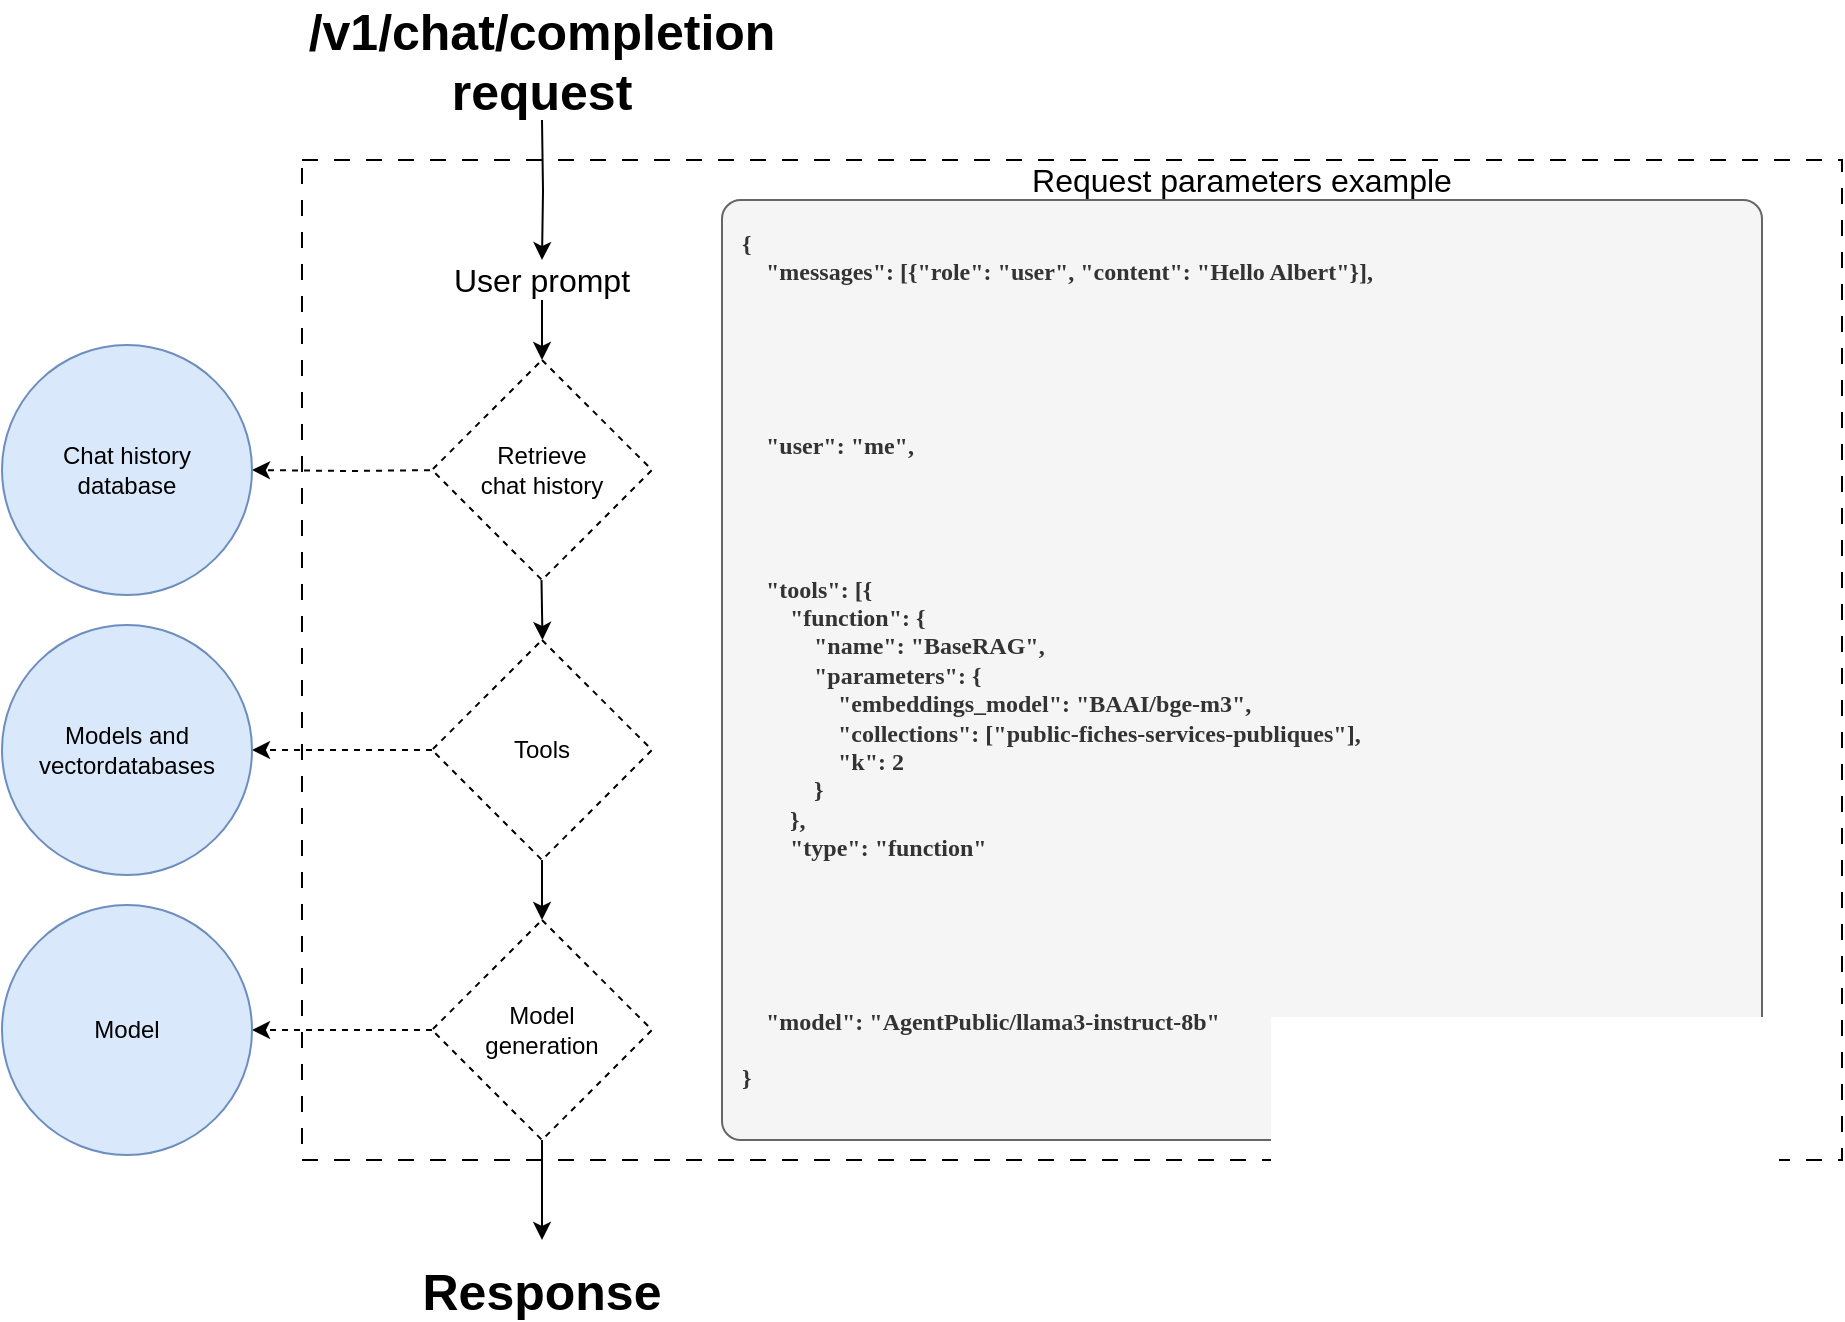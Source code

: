 <mxfile version="24.7.1" type="device">
  <diagram name="Page-1" id="xzWM6LuqtwI0afCQ_9PF">
    <mxGraphModel dx="1193" dy="1927" grid="1" gridSize="10" guides="1" tooltips="1" connect="1" arrows="1" fold="1" page="1" pageScale="1" pageWidth="827" pageHeight="1169" math="0" shadow="0">
      <root>
        <mxCell id="0" />
        <mxCell id="1" parent="0" />
        <mxCell id="ijq4nxJht9nwM7lDfUeJ-22" value="" style="rounded=0;whiteSpace=wrap;html=1;dashed=1;dashPattern=8 8;fillColor=none;" vertex="1" parent="1">
          <mxGeometry x="360" y="10" width="770" height="500" as="geometry" />
        </mxCell>
        <mxCell id="ijq4nxJht9nwM7lDfUeJ-2" value="&lt;span style=&quot;font-weight: normal;&quot;&gt;&lt;font style=&quot;font-size: 16px;&quot;&gt;User prompt&lt;/font&gt;&lt;/span&gt;" style="text;html=1;align=center;verticalAlign=middle;whiteSpace=wrap;rounded=0;fontStyle=1;fontSize=18;" vertex="1" parent="1">
          <mxGeometry x="400" y="60" width="160" height="20" as="geometry" />
        </mxCell>
        <mxCell id="ijq4nxJht9nwM7lDfUeJ-5" value="&lt;div&gt;&lt;b&gt;{&lt;/b&gt;&lt;/div&gt;&lt;div&gt;&lt;b&gt;&amp;nbsp; &amp;nbsp; &quot;messages&quot;: [{&quot;role&quot;: &quot;user&quot;, &quot;content&quot;: &quot;Hello Albert&quot;}],&lt;br&gt;&lt;br&gt;&lt;br&gt;&lt;br&gt;&lt;br&gt;&lt;br&gt;&lt;/b&gt;&lt;b&gt;&amp;nbsp; &amp;nbsp;&amp;nbsp;&lt;/b&gt;&lt;b&gt;&quot;user&quot;: &quot;me&quot;, &lt;br&gt;&lt;br&gt;&lt;br&gt;&lt;br&gt;&lt;br&gt;&lt;/b&gt;&lt;b&gt;&amp;nbsp; &amp;nbsp;&amp;nbsp;&lt;/b&gt;&lt;b&gt;&quot;tools&quot;&lt;span class=&quot;p&quot; style=&quot;background-color: initial; color: var(--jp-mirror-editor-punctuation-color); white-space: normal;&quot;&gt;:&lt;/span&gt;&lt;span style=&quot;background-color: initial; color: rgb(33, 33, 33); white-space: normal;&quot;&gt; &lt;/span&gt;&lt;span class=&quot;p&quot; style=&quot;background-color: initial; color: var(--jp-mirror-editor-punctuation-color); white-space: normal;&quot;&gt;[&lt;/span&gt;&lt;span style=&quot;background-color: initial; white-space: normal;&quot;&gt;{&lt;/span&gt;&lt;br&gt;&lt;/b&gt;&lt;b&gt;&amp;nbsp; &amp;nbsp;&amp;nbsp;&lt;/b&gt;&lt;b style=&quot;background-color: initial;&quot;&gt;&amp;nbsp; &amp;nbsp;&amp;nbsp;&lt;/b&gt;&lt;b style=&quot;background-color: initial;&quot;&gt;&quot;function&quot;&lt;span class=&quot;p&quot; style=&quot;background-color: initial; color: var(--jp-mirror-editor-punctuation-color);&quot;&gt;:&lt;/span&gt;&lt;span style=&quot;background-color: initial; color: rgb(33, 33, 33);&quot;&gt; &lt;/span&gt;&lt;span class=&quot;p&quot; style=&quot;background-color: initial; color: var(--jp-mirror-editor-punctuation-color);&quot;&gt;{&lt;/span&gt;&lt;/b&gt;&lt;/div&gt;&lt;div&gt;&lt;b&gt;&amp;nbsp; &amp;nbsp;&amp;nbsp;&lt;/b&gt;&lt;b style=&quot;background-color: initial;&quot;&gt;&amp;nbsp; &amp;nbsp;&amp;nbsp;&lt;/b&gt;&lt;b style=&quot;background-color: initial;&quot;&gt;&amp;nbsp; &amp;nbsp;&amp;nbsp;&lt;/b&gt;&lt;b style=&quot;background-color: initial;&quot;&gt;&quot;name&quot;&lt;span class=&quot;p&quot; style=&quot;background-color: initial; color: var(--jp-mirror-editor-punctuation-color);&quot;&gt;:&lt;/span&gt;&lt;span style=&quot;background-color: initial; color: rgb(33, 33, 33);&quot;&gt; &lt;/span&gt;&lt;span class=&quot;s2&quot; style=&quot;background-color: initial; color: var(--jp-mirror-editor-string-color);&quot;&gt;&quot;BaseRAG&quot;&lt;/span&gt;&lt;span class=&quot;p&quot; style=&quot;background-color: initial; color: var(--jp-mirror-editor-punctuation-color);&quot;&gt;,&lt;/span&gt;&lt;/b&gt;&lt;/div&gt;&lt;div&gt;&lt;b&gt;&amp;nbsp; &amp;nbsp;&amp;nbsp;&lt;/b&gt;&lt;b style=&quot;background-color: initial;&quot;&gt;&amp;nbsp; &amp;nbsp;&amp;nbsp;&lt;/b&gt;&lt;b style=&quot;background-color: initial;&quot;&gt;&amp;nbsp; &amp;nbsp;&amp;nbsp;&lt;/b&gt;&lt;b style=&quot;background-color: initial;&quot;&gt;&lt;span class=&quot;s2&quot; style=&quot;background-color: initial; color: var(--jp-mirror-editor-string-color);&quot;&gt;&quot;parameters&quot;&lt;/span&gt;&lt;span class=&quot;p&quot; style=&quot;background-color: initial; color: var(--jp-mirror-editor-punctuation-color);&quot;&gt;:&lt;/span&gt;&lt;span style=&quot;background-color: initial;&quot;&gt; &lt;/span&gt;&lt;span class=&quot;p&quot; style=&quot;background-color: initial; color: var(--jp-mirror-editor-punctuation-color);&quot;&gt;{&lt;/span&gt;&lt;/b&gt;&lt;/div&gt;&lt;div&gt;&lt;b&gt;&amp;nbsp; &amp;nbsp;&amp;nbsp;&lt;/b&gt;&lt;b style=&quot;background-color: initial;&quot;&gt;&amp;nbsp; &amp;nbsp;&amp;nbsp;&lt;/b&gt;&lt;b style=&quot;background-color: initial;&quot;&gt;&amp;nbsp; &amp;nbsp;&amp;nbsp;&lt;/b&gt;&lt;b style=&quot;background-color: initial;&quot;&gt;&amp;nbsp; &amp;nbsp;&amp;nbsp;&lt;/b&gt;&lt;b style=&quot;background-color: initial;&quot;&gt;&lt;span class=&quot;s2&quot; style=&quot;background-color: initial; color: var(--jp-mirror-editor-string-color);&quot;&gt;&quot;embeddings_model&quot;&lt;/span&gt;&lt;span class=&quot;p&quot; style=&quot;background-color: initial; color: var(--jp-mirror-editor-punctuation-color);&quot;&gt;:&lt;/span&gt;&lt;span style=&quot;background-color: initial;&quot;&gt; &quot;BAAI/bge-m3&quot;&lt;/span&gt;&lt;span class=&quot;p&quot; style=&quot;background-color: initial; color: var(--jp-mirror-editor-punctuation-color);&quot;&gt;,&lt;/span&gt;&lt;span style=&quot;background-color: initial;&quot;&gt;&amp;nbsp;&lt;/span&gt;&lt;/b&gt;&lt;/div&gt;&lt;div&gt;&lt;b&gt;&amp;nbsp; &amp;nbsp;&amp;nbsp;&lt;/b&gt;&lt;b style=&quot;background-color: initial;&quot;&gt;&amp;nbsp; &amp;nbsp;&amp;nbsp;&lt;/b&gt;&lt;b style=&quot;background-color: initial;&quot;&gt;&amp;nbsp; &amp;nbsp;&amp;nbsp;&lt;/b&gt;&lt;b style=&quot;background-color: initial;&quot;&gt;&amp;nbsp; &amp;nbsp;&amp;nbsp;&lt;/b&gt;&lt;b style=&quot;background-color: initial;&quot;&gt;&lt;span class=&quot;s2&quot; style=&quot;background-color: initial; color: var(--jp-mirror-editor-string-color);&quot;&gt;&quot;collections&quot;&lt;/span&gt;&lt;span class=&quot;p&quot; style=&quot;background-color: initial; color: var(--jp-mirror-editor-punctuation-color);&quot;&gt;:&lt;/span&gt;&lt;span style=&quot;background-color: initial;&quot;&gt; &lt;/span&gt;&lt;span class=&quot;p&quot; style=&quot;background-color: initial; color: var(--jp-mirror-editor-punctuation-color);&quot;&gt;[&quot;public-fiches-services-publiques&quot;&lt;/span&gt;&lt;span class=&quot;p&quot; style=&quot;background-color: initial; color: var(--jp-mirror-editor-punctuation-color);&quot;&gt;],&lt;/span&gt;&lt;/b&gt;&lt;/div&gt;&lt;div&gt;&lt;b&gt;&amp;nbsp; &amp;nbsp;&amp;nbsp;&lt;/b&gt;&lt;b style=&quot;background-color: initial;&quot;&gt;&amp;nbsp; &amp;nbsp;&amp;nbsp;&lt;/b&gt;&lt;b style=&quot;background-color: initial;&quot;&gt;&amp;nbsp; &amp;nbsp;&amp;nbsp;&lt;/b&gt;&lt;b style=&quot;background-color: initial;&quot;&gt;&amp;nbsp; &amp;nbsp;&amp;nbsp;&lt;/b&gt;&lt;b style=&quot;background-color: initial;&quot;&gt;&lt;span class=&quot;s2&quot; style=&quot;background-color: initial; color: var(--jp-mirror-editor-string-color);&quot;&gt;&quot;k&quot;&lt;/span&gt;&lt;span class=&quot;p&quot; style=&quot;background-color: initial; color: var(--jp-mirror-editor-punctuation-color);&quot;&gt;:&lt;/span&gt;&lt;span style=&quot;background-color: initial;&quot;&gt; &lt;/span&gt;&lt;span class=&quot;mi&quot; style=&quot;background-color: initial; color: var(--jp-mirror-editor-number-color);&quot;&gt;2&lt;/span&gt;&lt;/b&gt;&lt;/div&gt;&lt;div&gt;&lt;b&gt;&amp;nbsp; &amp;nbsp;&amp;nbsp;&lt;/b&gt;&lt;b style=&quot;background-color: initial;&quot;&gt;&amp;nbsp; &amp;nbsp;&amp;nbsp;&lt;/b&gt;&lt;b style=&quot;background-color: initial;&quot;&gt;&amp;nbsp; &amp;nbsp;&amp;nbsp;&lt;/b&gt;&lt;b style=&quot;background-color: initial;&quot;&gt;&lt;span class=&quot;p&quot; style=&quot;background-color: initial; color: var(--jp-mirror-editor-punctuation-color);&quot;&gt;}&lt;/span&gt;&lt;/b&gt;&lt;/div&gt;&lt;div&gt;&lt;b&gt;&amp;nbsp; &amp;nbsp;&amp;nbsp;&lt;/b&gt;&lt;b style=&quot;background-color: initial;&quot;&gt;&amp;nbsp; &amp;nbsp;&amp;nbsp;&lt;/b&gt;&lt;b style=&quot;background-color: initial;&quot;&gt;&lt;span class=&quot;p&quot; style=&quot;background-color: initial; color: var(--jp-mirror-editor-punctuation-color);&quot;&gt;},&lt;/span&gt;&lt;/b&gt;&lt;/div&gt;&lt;div&gt;&lt;b&gt;&amp;nbsp; &amp;nbsp;&amp;nbsp;&lt;/b&gt;&lt;b style=&quot;background-color: initial;&quot;&gt;&amp;nbsp; &amp;nbsp;&amp;nbsp;&lt;/b&gt;&lt;b style=&quot;background-color: initial;&quot;&gt;&lt;span class=&quot;s2&quot; style=&quot;background-color: initial; color: var(--jp-mirror-editor-string-color);&quot;&gt;&quot;type&quot;&lt;/span&gt;&lt;span class=&quot;p&quot; style=&quot;background-color: initial; color: var(--jp-mirror-editor-punctuation-color);&quot;&gt;:&lt;/span&gt;&lt;span style=&quot;background-color: initial;&quot;&gt; &lt;/span&gt;&lt;span class=&quot;s2&quot; style=&quot;background-color: initial; color: var(--jp-mirror-editor-string-color);&quot;&gt;&quot;function&quot;&lt;/span&gt;&lt;/b&gt;&lt;/div&gt;&lt;div&gt;&lt;b&gt;&lt;span class=&quot;p&quot; style=&quot;background-color: initial; color: var(--jp-mirror-editor-punctuation-color); white-space: normal;&quot;&gt;&lt;br&gt;&lt;/span&gt;&lt;/b&gt;&lt;/div&gt;&lt;div&gt;&lt;b&gt;&lt;span class=&quot;p&quot; style=&quot;background-color: initial; color: var(--jp-mirror-editor-punctuation-color); white-space: normal;&quot;&gt;&lt;br&gt;&lt;/span&gt;&lt;/b&gt;&lt;/div&gt;&lt;div&gt;&lt;b&gt;&lt;span class=&quot;p&quot; style=&quot;background-color: initial; color: var(--jp-mirror-editor-punctuation-color); white-space: normal;&quot;&gt;&lt;br&gt;&lt;/span&gt;&lt;/b&gt;&lt;/div&gt;&lt;div&gt;&lt;b&gt;&lt;span class=&quot;p&quot; style=&quot;background-color: initial; color: var(--jp-mirror-editor-punctuation-color); white-space: normal;&quot;&gt;&lt;br&gt;&lt;/span&gt;&lt;/b&gt;&lt;/div&gt;&lt;div&gt;&lt;b&gt;&lt;span class=&quot;p&quot; style=&quot;background-color: initial; color: var(--jp-mirror-editor-punctuation-color); white-space: normal;&quot;&gt;&lt;br&gt;&lt;/span&gt;&lt;/b&gt;&lt;/div&gt;&lt;div&gt;&lt;b&gt;&lt;span class=&quot;p&quot; style=&quot;background-color: initial; color: var(--jp-mirror-editor-punctuation-color); white-space: normal;&quot;&gt;&amp;nbsp; &amp;nbsp; &quot;model&quot;: &quot;&lt;/span&gt;&lt;/b&gt;&lt;span style=&quot;background-color: initial;&quot;&gt;&lt;b&gt;AgentPublic/llama3-instruct-8b&quot;&lt;/b&gt;&lt;/span&gt;&lt;/div&gt;&lt;div&gt;&lt;b&gt;&lt;span class=&quot;p&quot; style=&quot;background-color: initial; color: var(--jp-mirror-editor-punctuation-color); white-space: normal;&quot;&gt;&lt;br&gt;&lt;/span&gt;&lt;/b&gt;&lt;/div&gt;&lt;div&gt;&lt;b&gt;        &lt;span class=&quot;p&quot; style=&quot;background-color: initial; color: var(--jp-mirror-editor-punctuation-color); white-space: normal;&quot;&gt;}&lt;/span&gt;&lt;br&gt;&lt;/b&gt;&lt;/div&gt;&lt;div&gt;&lt;br&gt;&lt;/div&gt;" style="rounded=1;whiteSpace=wrap;html=1;imageHeight=24;arcSize=2;fillColor=#f5f5f5;fontColor=#333333;strokeColor=#666666;verticalAlign=top;align=left;spacingLeft=10;spacing=0;fontFamily=Source Code Pro;fontStyle=0;fontSource=https%3A%2F%2Ffonts.googleapis.com%2Fcss%3Ffamily%3DSource%2BCode%2BPro;spacingTop=10;" vertex="1" parent="1">
          <mxGeometry x="570" y="30" width="520" height="470" as="geometry" />
        </mxCell>
        <mxCell id="ijq4nxJht9nwM7lDfUeJ-7" value="" style="endArrow=classic;html=1;rounded=0;" edge="1" parent="1" source="ijq4nxJht9nwM7lDfUeJ-2">
          <mxGeometry width="50" height="50" relative="1" as="geometry">
            <mxPoint x="320" y="300" as="sourcePoint" />
            <mxPoint x="480" y="110" as="targetPoint" />
          </mxGeometry>
        </mxCell>
        <mxCell id="ijq4nxJht9nwM7lDfUeJ-14" style="edgeStyle=orthogonalEdgeStyle;rounded=0;orthogonalLoop=1;jettySize=auto;html=1;exitX=1;exitY=0.5;exitDx=0;exitDy=0;dashed=1;entryX=1;entryY=0.5;entryDx=0;entryDy=0;" edge="1" parent="1" target="ijq4nxJht9nwM7lDfUeJ-13">
          <mxGeometry relative="1" as="geometry">
            <mxPoint x="430" y="165" as="sourcePoint" />
            <mxPoint x="340" y="165" as="targetPoint" />
          </mxGeometry>
        </mxCell>
        <mxCell id="ijq4nxJht9nwM7lDfUeJ-8" value="Retrieve&lt;div&gt;chat history&lt;/div&gt;" style="rhombus;whiteSpace=wrap;html=1;dashed=1;" vertex="1" parent="1">
          <mxGeometry x="425" y="110" width="110" height="110" as="geometry" />
        </mxCell>
        <mxCell id="ijq4nxJht9nwM7lDfUeJ-9" value="" style="endArrow=classic;html=1;rounded=0;" edge="1" parent="1">
          <mxGeometry width="50" height="50" relative="1" as="geometry">
            <mxPoint x="479.75" y="220" as="sourcePoint" />
            <mxPoint x="480.25" y="250" as="targetPoint" />
          </mxGeometry>
        </mxCell>
        <mxCell id="ijq4nxJht9nwM7lDfUeJ-11" style="edgeStyle=orthogonalEdgeStyle;rounded=0;orthogonalLoop=1;jettySize=auto;html=1;dashed=1;" edge="1" parent="1" source="ijq4nxJht9nwM7lDfUeJ-10" target="ijq4nxJht9nwM7lDfUeJ-12">
          <mxGeometry relative="1" as="geometry">
            <mxPoint x="660" y="355" as="targetPoint" />
          </mxGeometry>
        </mxCell>
        <mxCell id="ijq4nxJht9nwM7lDfUeJ-15" style="edgeStyle=orthogonalEdgeStyle;rounded=0;orthogonalLoop=1;jettySize=auto;html=1;entryX=0.5;entryY=0;entryDx=0;entryDy=0;" edge="1" parent="1" source="ijq4nxJht9nwM7lDfUeJ-10" target="ijq4nxJht9nwM7lDfUeJ-17">
          <mxGeometry relative="1" as="geometry">
            <mxPoint x="480" y="380" as="targetPoint" />
          </mxGeometry>
        </mxCell>
        <mxCell id="ijq4nxJht9nwM7lDfUeJ-10" value="Tools" style="rhombus;whiteSpace=wrap;html=1;dashed=1;" vertex="1" parent="1">
          <mxGeometry x="425" y="250" width="110" height="110" as="geometry" />
        </mxCell>
        <mxCell id="ijq4nxJht9nwM7lDfUeJ-12" value="Models and vectordatabases" style="ellipse;whiteSpace=wrap;html=1;aspect=fixed;fillColor=#dae8fc;strokeColor=#6c8ebf;" vertex="1" parent="1">
          <mxGeometry x="210" y="242.5" width="125" height="125" as="geometry" />
        </mxCell>
        <mxCell id="ijq4nxJht9nwM7lDfUeJ-13" value="Chat history&lt;div&gt;database&lt;/div&gt;" style="ellipse;whiteSpace=wrap;html=1;aspect=fixed;fillColor=#dae8fc;strokeColor=#6c8ebf;" vertex="1" parent="1">
          <mxGeometry x="210" y="102.5" width="125" height="125" as="geometry" />
        </mxCell>
        <mxCell id="ijq4nxJht9nwM7lDfUeJ-16" value="Response" style="text;html=1;align=center;verticalAlign=middle;whiteSpace=wrap;rounded=0;fontStyle=1;fontSize=25;" vertex="1" parent="1">
          <mxGeometry x="400" y="565" width="160" height="20" as="geometry" />
        </mxCell>
        <mxCell id="ijq4nxJht9nwM7lDfUeJ-25" style="edgeStyle=orthogonalEdgeStyle;rounded=0;orthogonalLoop=1;jettySize=auto;html=1;entryX=1;entryY=0.5;entryDx=0;entryDy=0;dashed=1;" edge="1" parent="1" source="ijq4nxJht9nwM7lDfUeJ-17" target="ijq4nxJht9nwM7lDfUeJ-24">
          <mxGeometry relative="1" as="geometry">
            <mxPoint x="340" y="445" as="targetPoint" />
          </mxGeometry>
        </mxCell>
        <mxCell id="ijq4nxJht9nwM7lDfUeJ-17" value="Model&lt;div&gt;generation&lt;/div&gt;" style="rhombus;whiteSpace=wrap;html=1;dashed=1;" vertex="1" parent="1">
          <mxGeometry x="425" y="390" width="110" height="110" as="geometry" />
        </mxCell>
        <mxCell id="ijq4nxJht9nwM7lDfUeJ-21" style="edgeStyle=orthogonalEdgeStyle;rounded=0;orthogonalLoop=1;jettySize=auto;html=1;" edge="1" parent="1">
          <mxGeometry relative="1" as="geometry">
            <mxPoint x="480" y="550" as="targetPoint" />
            <mxPoint x="480" y="500" as="sourcePoint" />
          </mxGeometry>
        </mxCell>
        <mxCell id="ijq4nxJht9nwM7lDfUeJ-28" style="edgeStyle=orthogonalEdgeStyle;rounded=0;orthogonalLoop=1;jettySize=auto;html=1;entryX=0.5;entryY=0;entryDx=0;entryDy=0;" edge="1" parent="1" target="ijq4nxJht9nwM7lDfUeJ-2">
          <mxGeometry relative="1" as="geometry">
            <mxPoint x="480" y="-10" as="sourcePoint" />
          </mxGeometry>
        </mxCell>
        <mxCell id="ijq4nxJht9nwM7lDfUeJ-23" value="/v1/chat/completion&lt;div&gt;request&lt;/div&gt;" style="text;html=1;align=center;verticalAlign=middle;whiteSpace=wrap;rounded=0;fontStyle=1;fontSize=25;" vertex="1" parent="1">
          <mxGeometry x="400" y="-50" width="160" height="20" as="geometry" />
        </mxCell>
        <mxCell id="ijq4nxJht9nwM7lDfUeJ-24" value="Model" style="ellipse;whiteSpace=wrap;html=1;aspect=fixed;fillColor=#dae8fc;strokeColor=#6c8ebf;" vertex="1" parent="1">
          <mxGeometry x="210" y="382.5" width="125" height="125" as="geometry" />
        </mxCell>
        <mxCell id="ijq4nxJht9nwM7lDfUeJ-27" value="&lt;span style=&quot;font-weight: normal;&quot;&gt;&lt;font style=&quot;font-size: 16px;&quot;&gt;Request parameters example&lt;/font&gt;&lt;/span&gt;" style="text;html=1;align=center;verticalAlign=middle;whiteSpace=wrap;rounded=0;fontStyle=1;fontSize=18;" vertex="1" parent="1">
          <mxGeometry x="630" y="10" width="400" height="20" as="geometry" />
        </mxCell>
      </root>
    </mxGraphModel>
  </diagram>
</mxfile>
